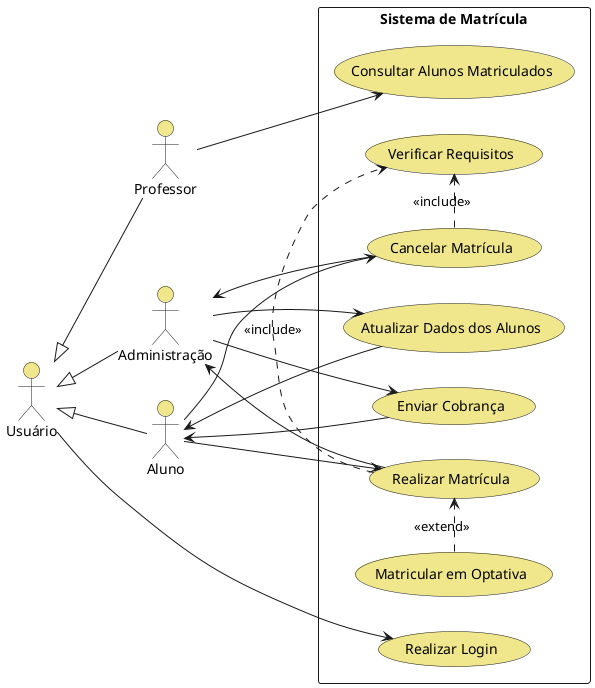 @startuml
'https://plantuml.com/use-case-diagram

left to right direction

skinparam usecase {
    BackgroundColor Khaki
}

skinparam actor {
    BackgroundColor Khaki
}

:Usuário: <|-- :Aluno:
:Usuário: <|-- :Professor:
:Usuário: <|-- :Administração:

rectangle "Sistema de Matrícula" {

:Usuário: --> (Realizar Login)

:Administração: <-- (Realizar Matrícula)
:Administração: <-- (Cancelar Matrícula)
:Administração: --> (Atualizar Dados dos Alunos)
:Administração: --> (Enviar Cobrança)

:Aluno: --> (Realizar Matrícula)
:Aluno: --> (Cancelar Matrícula)
:Aluno: <-- (Atualizar Dados dos Alunos)
:Aluno: <-- (Enviar Cobrança)

:Professor: --> (Consultar Alunos Matriculados)

(Realizar Matrícula) .> (Verificar Requisitos) : <<include>>
(Cancelar Matrícula) .> (Verificar Requisitos) : <<include>>

(Matricular em Optativa) .> (Realizar Matrícula) : <<extend>>
}

@enduml
